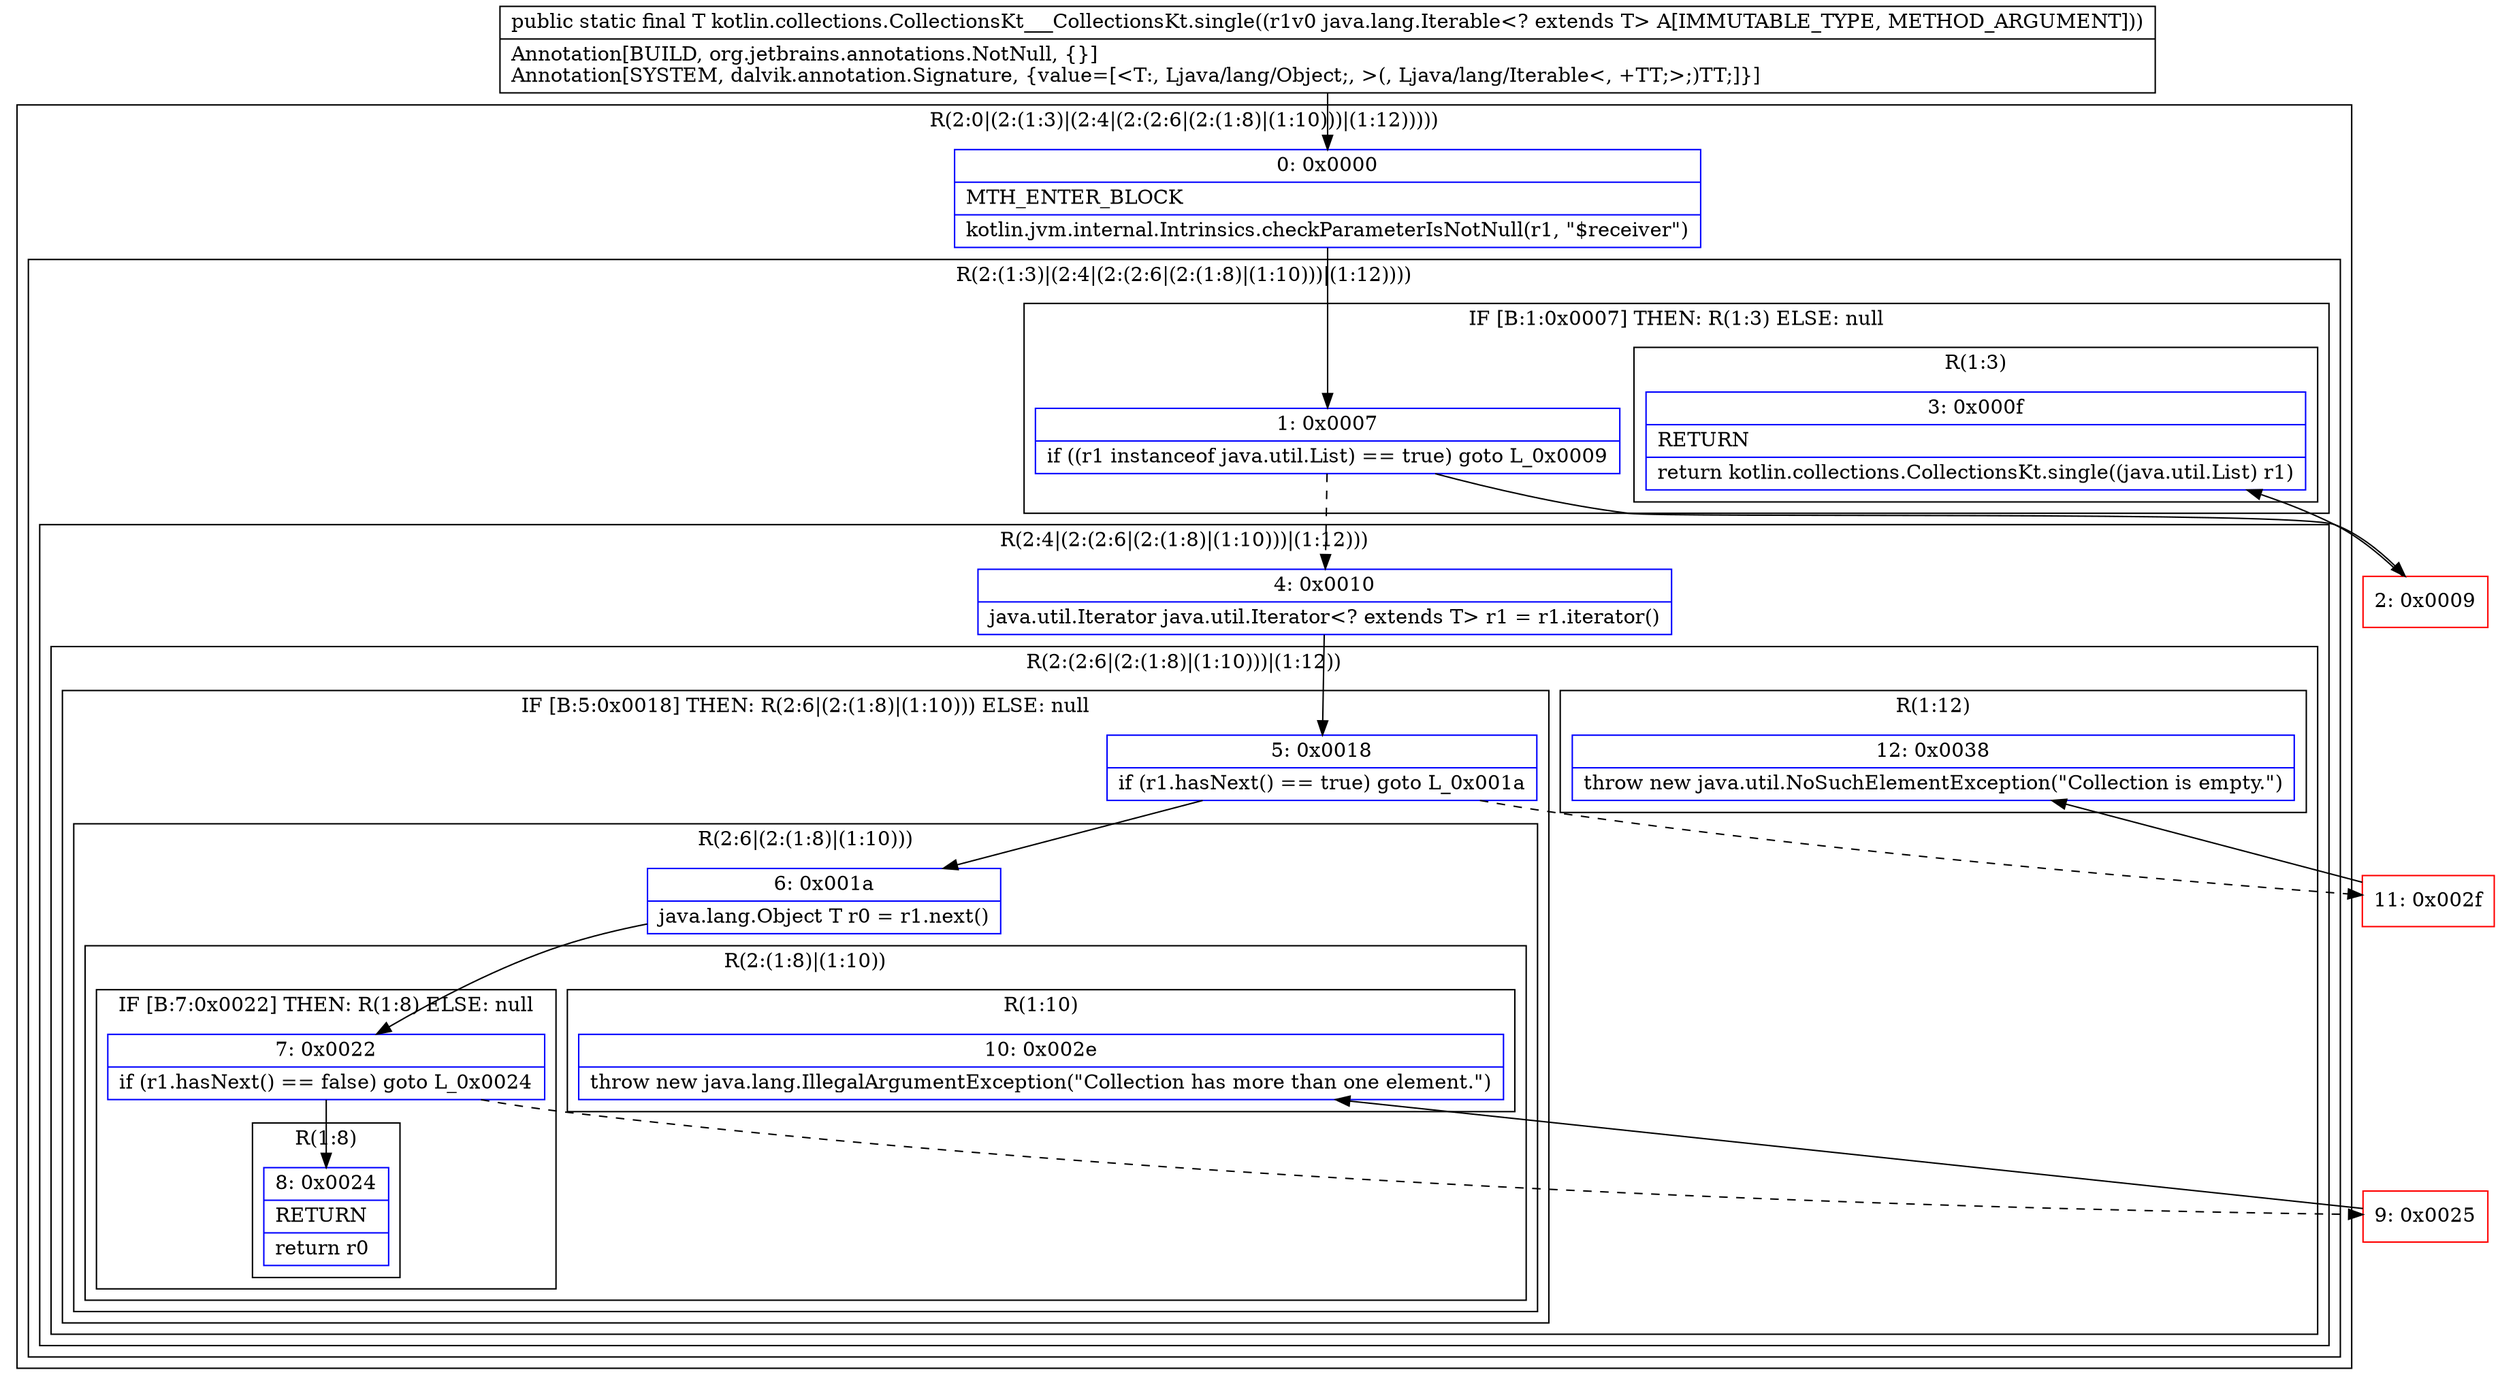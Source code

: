 digraph "CFG forkotlin.collections.CollectionsKt___CollectionsKt.single(Ljava\/lang\/Iterable;)Ljava\/lang\/Object;" {
subgraph cluster_Region_342225017 {
label = "R(2:0|(2:(1:3)|(2:4|(2:(2:6|(2:(1:8)|(1:10)))|(1:12)))))";
node [shape=record,color=blue];
Node_0 [shape=record,label="{0\:\ 0x0000|MTH_ENTER_BLOCK\l|kotlin.jvm.internal.Intrinsics.checkParameterIsNotNull(r1, \"$receiver\")\l}"];
subgraph cluster_Region_1036932849 {
label = "R(2:(1:3)|(2:4|(2:(2:6|(2:(1:8)|(1:10)))|(1:12))))";
node [shape=record,color=blue];
subgraph cluster_IfRegion_1471868233 {
label = "IF [B:1:0x0007] THEN: R(1:3) ELSE: null";
node [shape=record,color=blue];
Node_1 [shape=record,label="{1\:\ 0x0007|if ((r1 instanceof java.util.List) == true) goto L_0x0009\l}"];
subgraph cluster_Region_772403380 {
label = "R(1:3)";
node [shape=record,color=blue];
Node_3 [shape=record,label="{3\:\ 0x000f|RETURN\l|return kotlin.collections.CollectionsKt.single((java.util.List) r1)\l}"];
}
}
subgraph cluster_Region_124571879 {
label = "R(2:4|(2:(2:6|(2:(1:8)|(1:10)))|(1:12)))";
node [shape=record,color=blue];
Node_4 [shape=record,label="{4\:\ 0x0010|java.util.Iterator java.util.Iterator\<? extends T\> r1 = r1.iterator()\l}"];
subgraph cluster_Region_357837620 {
label = "R(2:(2:6|(2:(1:8)|(1:10)))|(1:12))";
node [shape=record,color=blue];
subgraph cluster_IfRegion_1559111100 {
label = "IF [B:5:0x0018] THEN: R(2:6|(2:(1:8)|(1:10))) ELSE: null";
node [shape=record,color=blue];
Node_5 [shape=record,label="{5\:\ 0x0018|if (r1.hasNext() == true) goto L_0x001a\l}"];
subgraph cluster_Region_1450797216 {
label = "R(2:6|(2:(1:8)|(1:10)))";
node [shape=record,color=blue];
Node_6 [shape=record,label="{6\:\ 0x001a|java.lang.Object T r0 = r1.next()\l}"];
subgraph cluster_Region_1524801201 {
label = "R(2:(1:8)|(1:10))";
node [shape=record,color=blue];
subgraph cluster_IfRegion_1570493039 {
label = "IF [B:7:0x0022] THEN: R(1:8) ELSE: null";
node [shape=record,color=blue];
Node_7 [shape=record,label="{7\:\ 0x0022|if (r1.hasNext() == false) goto L_0x0024\l}"];
subgraph cluster_Region_1007803091 {
label = "R(1:8)";
node [shape=record,color=blue];
Node_8 [shape=record,label="{8\:\ 0x0024|RETURN\l|return r0\l}"];
}
}
subgraph cluster_Region_1521672193 {
label = "R(1:10)";
node [shape=record,color=blue];
Node_10 [shape=record,label="{10\:\ 0x002e|throw new java.lang.IllegalArgumentException(\"Collection has more than one element.\")\l}"];
}
}
}
}
subgraph cluster_Region_996091827 {
label = "R(1:12)";
node [shape=record,color=blue];
Node_12 [shape=record,label="{12\:\ 0x0038|throw new java.util.NoSuchElementException(\"Collection is empty.\")\l}"];
}
}
}
}
}
Node_2 [shape=record,color=red,label="{2\:\ 0x0009}"];
Node_9 [shape=record,color=red,label="{9\:\ 0x0025}"];
Node_11 [shape=record,color=red,label="{11\:\ 0x002f}"];
MethodNode[shape=record,label="{public static final T kotlin.collections.CollectionsKt___CollectionsKt.single((r1v0 java.lang.Iterable\<? extends T\> A[IMMUTABLE_TYPE, METHOD_ARGUMENT]))  | Annotation[BUILD, org.jetbrains.annotations.NotNull, \{\}]\lAnnotation[SYSTEM, dalvik.annotation.Signature, \{value=[\<T:, Ljava\/lang\/Object;, \>(, Ljava\/lang\/Iterable\<, +TT;\>;)TT;]\}]\l}"];
MethodNode -> Node_0;
Node_0 -> Node_1;
Node_1 -> Node_2;
Node_1 -> Node_4[style=dashed];
Node_4 -> Node_5;
Node_5 -> Node_6;
Node_5 -> Node_11[style=dashed];
Node_6 -> Node_7;
Node_7 -> Node_8;
Node_7 -> Node_9[style=dashed];
Node_2 -> Node_3;
Node_9 -> Node_10;
Node_11 -> Node_12;
}


